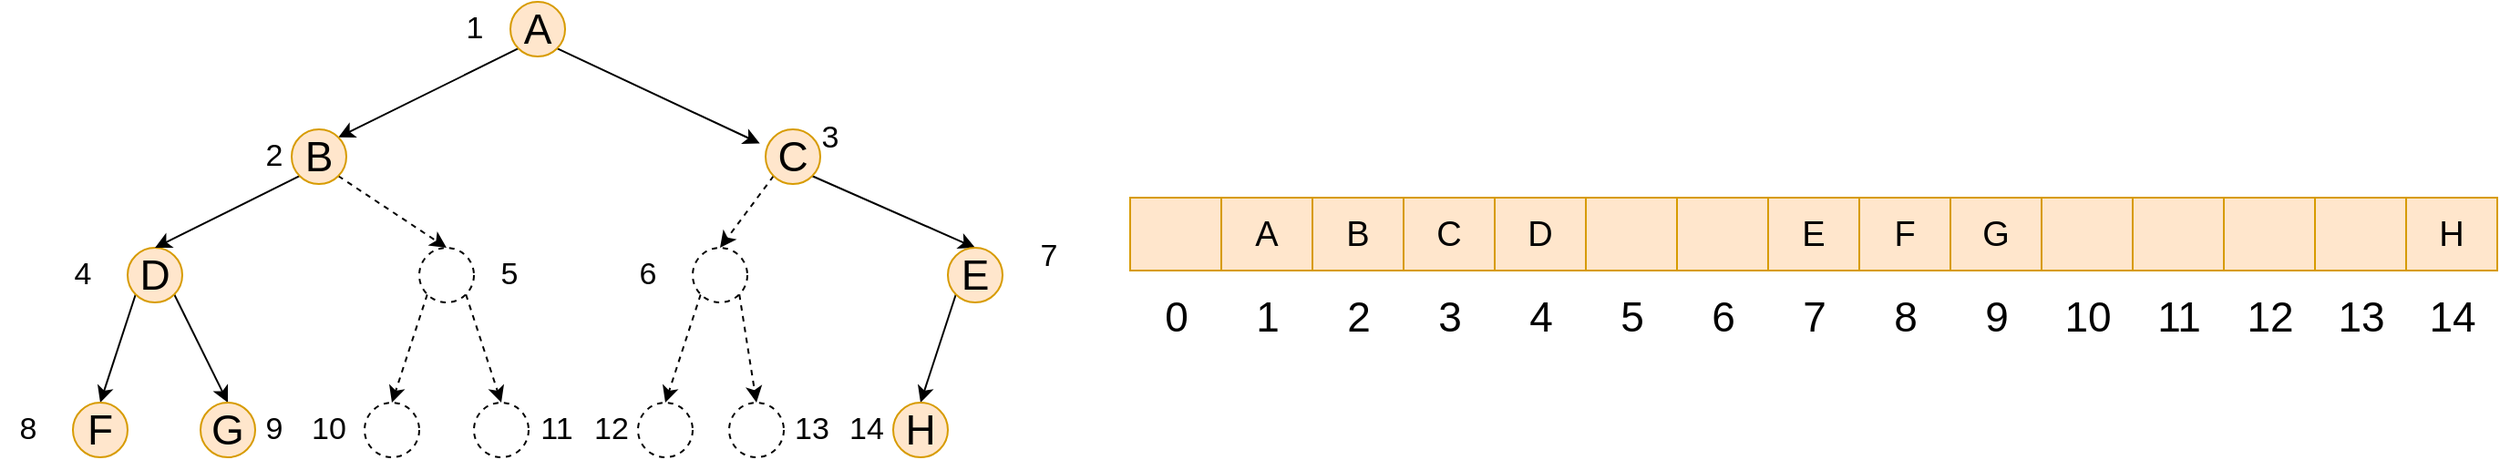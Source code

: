 <mxfile version="17.4.2" type="device"><diagram id="JiWg95TaP6Kj3FlvNEu5" name="Page-1"><mxGraphModel dx="636" dy="372" grid="1" gridSize="10" guides="1" tooltips="1" connect="1" arrows="1" fold="1" page="1" pageScale="1" pageWidth="827" pageHeight="1169" math="0" shadow="0"><root><mxCell id="0"/><mxCell id="1" parent="0"/><mxCell id="UXtU7W02cpKEyXjANGRm-1" style="rounded=0;orthogonalLoop=1;jettySize=auto;html=1;exitX=0;exitY=1;exitDx=0;exitDy=0;entryX=1;entryY=0;entryDx=0;entryDy=0;" edge="1" parent="1" source="UXtU7W02cpKEyXjANGRm-3" target="UXtU7W02cpKEyXjANGRm-9"><mxGeometry relative="1" as="geometry"><mxPoint x="390" y="880" as="targetPoint"/></mxGeometry></mxCell><mxCell id="UXtU7W02cpKEyXjANGRm-2" style="edgeStyle=none;rounded=0;orthogonalLoop=1;jettySize=auto;html=1;exitX=1;exitY=1;exitDx=0;exitDy=0;entryX=-0.105;entryY=0.257;entryDx=0;entryDy=0;entryPerimeter=0;" edge="1" parent="1" source="UXtU7W02cpKEyXjANGRm-3" target="UXtU7W02cpKEyXjANGRm-12"><mxGeometry relative="1" as="geometry"/></mxCell><mxCell id="UXtU7W02cpKEyXjANGRm-3" value="A" style="ellipse;whiteSpace=wrap;html=1;aspect=fixed;fontSize=23;fontStyle=0;fillColor=#ffe6cc;strokeColor=#d79b00;" vertex="1" parent="1"><mxGeometry x="400" y="810" width="30" height="30" as="geometry"/></mxCell><mxCell id="UXtU7W02cpKEyXjANGRm-4" style="edgeStyle=none;rounded=0;orthogonalLoop=1;jettySize=auto;html=1;exitX=0;exitY=1;exitDx=0;exitDy=0;entryX=0.5;entryY=0;entryDx=0;entryDy=0;fontSize=23;" edge="1" parent="1" source="UXtU7W02cpKEyXjANGRm-5" target="UXtU7W02cpKEyXjANGRm-15"><mxGeometry relative="1" as="geometry"/></mxCell><mxCell id="UXtU7W02cpKEyXjANGRm-44" style="edgeStyle=none;rounded=0;orthogonalLoop=1;jettySize=auto;html=1;exitX=1;exitY=1;exitDx=0;exitDy=0;entryX=0.5;entryY=0;entryDx=0;entryDy=0;" edge="1" parent="1" source="UXtU7W02cpKEyXjANGRm-5" target="UXtU7W02cpKEyXjANGRm-42"><mxGeometry relative="1" as="geometry"/></mxCell><mxCell id="UXtU7W02cpKEyXjANGRm-5" value="D" style="ellipse;whiteSpace=wrap;html=1;aspect=fixed;fontSize=23;fontStyle=0;fillColor=#ffe6cc;strokeColor=#d79b00;" vertex="1" parent="1"><mxGeometry x="190" y="945" width="30" height="30" as="geometry"/></mxCell><mxCell id="UXtU7W02cpKEyXjANGRm-7" style="edgeStyle=none;rounded=0;orthogonalLoop=1;jettySize=auto;html=1;exitX=0;exitY=1;exitDx=0;exitDy=0;entryX=0.5;entryY=0;entryDx=0;entryDy=0;" edge="1" parent="1" source="UXtU7W02cpKEyXjANGRm-9" target="UXtU7W02cpKEyXjANGRm-5"><mxGeometry relative="1" as="geometry"/></mxCell><mxCell id="UXtU7W02cpKEyXjANGRm-69" style="edgeStyle=none;rounded=0;orthogonalLoop=1;jettySize=auto;html=1;exitX=1;exitY=1;exitDx=0;exitDy=0;entryX=0.5;entryY=0;entryDx=0;entryDy=0;dashed=1;" edge="1" parent="1" source="UXtU7W02cpKEyXjANGRm-9" target="UXtU7W02cpKEyXjANGRm-57"><mxGeometry relative="1" as="geometry"/></mxCell><mxCell id="UXtU7W02cpKEyXjANGRm-9" value="B" style="ellipse;whiteSpace=wrap;html=1;aspect=fixed;fontSize=23;fontStyle=0;fillColor=#ffe6cc;strokeColor=#d79b00;" vertex="1" parent="1"><mxGeometry x="280" y="880" width="30" height="30" as="geometry"/></mxCell><mxCell id="UXtU7W02cpKEyXjANGRm-11" style="edgeStyle=none;rounded=0;orthogonalLoop=1;jettySize=auto;html=1;exitX=1;exitY=1;exitDx=0;exitDy=0;entryX=0.5;entryY=0;entryDx=0;entryDy=0;fontSize=23;" edge="1" parent="1" source="UXtU7W02cpKEyXjANGRm-12" target="UXtU7W02cpKEyXjANGRm-14"><mxGeometry relative="1" as="geometry"/></mxCell><mxCell id="UXtU7W02cpKEyXjANGRm-68" style="edgeStyle=none;rounded=0;orthogonalLoop=1;jettySize=auto;html=1;exitX=0;exitY=1;exitDx=0;exitDy=0;entryX=0.5;entryY=0;entryDx=0;entryDy=0;dashed=1;" edge="1" parent="1" source="UXtU7W02cpKEyXjANGRm-12" target="UXtU7W02cpKEyXjANGRm-61"><mxGeometry relative="1" as="geometry"/></mxCell><mxCell id="UXtU7W02cpKEyXjANGRm-12" value="C" style="ellipse;whiteSpace=wrap;html=1;aspect=fixed;fontSize=23;fontStyle=0;fillColor=#ffe6cc;strokeColor=#d79b00;" vertex="1" parent="1"><mxGeometry x="540" y="880" width="30" height="30" as="geometry"/></mxCell><mxCell id="UXtU7W02cpKEyXjANGRm-46" style="edgeStyle=none;rounded=0;orthogonalLoop=1;jettySize=auto;html=1;exitX=0;exitY=1;exitDx=0;exitDy=0;entryX=0.5;entryY=0;entryDx=0;entryDy=0;" edge="1" parent="1" source="UXtU7W02cpKEyXjANGRm-14" target="UXtU7W02cpKEyXjANGRm-45"><mxGeometry relative="1" as="geometry"/></mxCell><mxCell id="UXtU7W02cpKEyXjANGRm-14" value="E" style="ellipse;whiteSpace=wrap;html=1;aspect=fixed;fontSize=23;fontStyle=0;fillColor=#ffe6cc;strokeColor=#d79b00;" vertex="1" parent="1"><mxGeometry x="640" y="945" width="30" height="30" as="geometry"/></mxCell><mxCell id="UXtU7W02cpKEyXjANGRm-15" value="F" style="ellipse;whiteSpace=wrap;html=1;aspect=fixed;fontSize=23;fontStyle=0;fillColor=#ffe6cc;strokeColor=#d79b00;" vertex="1" parent="1"><mxGeometry x="160" y="1030" width="30" height="30" as="geometry"/></mxCell><mxCell id="UXtU7W02cpKEyXjANGRm-16" value="" style="rounded=0;whiteSpace=wrap;html=1;fontSize=19;fontStyle=0;fillColor=#ffe6cc;strokeColor=#d79b00;" vertex="1" parent="1"><mxGeometry x="740" y="917.5" width="50" height="40" as="geometry"/></mxCell><mxCell id="UXtU7W02cpKEyXjANGRm-17" value="0" style="text;html=1;resizable=0;autosize=1;align=center;verticalAlign=middle;points=[];fillColor=none;strokeColor=none;rounded=0;fontSize=23;" vertex="1" parent="1"><mxGeometry x="750" y="967.5" width="30" height="30" as="geometry"/></mxCell><mxCell id="UXtU7W02cpKEyXjANGRm-18" value="A" style="rounded=0;whiteSpace=wrap;html=1;fontSize=19;fontStyle=0;fillColor=#ffe6cc;strokeColor=#d79b00;" vertex="1" parent="1"><mxGeometry x="790" y="917.5" width="50" height="40" as="geometry"/></mxCell><mxCell id="UXtU7W02cpKEyXjANGRm-19" value="B" style="rounded=0;whiteSpace=wrap;html=1;fontSize=19;fontStyle=0;fillColor=#ffe6cc;strokeColor=#d79b00;" vertex="1" parent="1"><mxGeometry x="840" y="917.5" width="50" height="40" as="geometry"/></mxCell><mxCell id="UXtU7W02cpKEyXjANGRm-20" value="C" style="rounded=0;whiteSpace=wrap;html=1;fontSize=19;fontStyle=0;fillColor=#ffe6cc;strokeColor=#d79b00;" vertex="1" parent="1"><mxGeometry x="890" y="917.5" width="50" height="40" as="geometry"/></mxCell><mxCell id="UXtU7W02cpKEyXjANGRm-21" value="D" style="rounded=0;whiteSpace=wrap;html=1;fontSize=19;fontStyle=0;fillColor=#ffe6cc;strokeColor=#d79b00;" vertex="1" parent="1"><mxGeometry x="940" y="917.5" width="50" height="40" as="geometry"/></mxCell><mxCell id="UXtU7W02cpKEyXjANGRm-22" value="" style="rounded=0;whiteSpace=wrap;html=1;fontSize=19;fontStyle=0;fillColor=#ffe6cc;strokeColor=#d79b00;" vertex="1" parent="1"><mxGeometry x="990" y="917.5" width="50" height="40" as="geometry"/></mxCell><mxCell id="UXtU7W02cpKEyXjANGRm-23" value="" style="rounded=0;whiteSpace=wrap;html=1;fontSize=19;fontStyle=0;fillColor=#ffe6cc;strokeColor=#d79b00;" vertex="1" parent="1"><mxGeometry x="1040" y="917.5" width="50" height="40" as="geometry"/></mxCell><mxCell id="UXtU7W02cpKEyXjANGRm-24" value="E" style="rounded=0;whiteSpace=wrap;html=1;fontSize=19;fontStyle=0;fillColor=#ffe6cc;strokeColor=#d79b00;" vertex="1" parent="1"><mxGeometry x="1090" y="917.5" width="50" height="40" as="geometry"/></mxCell><mxCell id="UXtU7W02cpKEyXjANGRm-25" value="1" style="text;html=1;resizable=0;autosize=1;align=center;verticalAlign=middle;points=[];fillColor=none;strokeColor=none;rounded=0;fontSize=23;" vertex="1" parent="1"><mxGeometry x="800" y="967.5" width="30" height="30" as="geometry"/></mxCell><mxCell id="UXtU7W02cpKEyXjANGRm-26" value="2" style="text;html=1;resizable=0;autosize=1;align=center;verticalAlign=middle;points=[];fillColor=none;strokeColor=none;rounded=0;fontSize=23;" vertex="1" parent="1"><mxGeometry x="850" y="967.5" width="30" height="30" as="geometry"/></mxCell><mxCell id="UXtU7W02cpKEyXjANGRm-27" value="3" style="text;html=1;resizable=0;autosize=1;align=center;verticalAlign=middle;points=[];fillColor=none;strokeColor=none;rounded=0;fontSize=23;" vertex="1" parent="1"><mxGeometry x="900" y="967.5" width="30" height="30" as="geometry"/></mxCell><mxCell id="UXtU7W02cpKEyXjANGRm-28" value="4" style="text;html=1;resizable=0;autosize=1;align=center;verticalAlign=middle;points=[];fillColor=none;strokeColor=none;rounded=0;fontSize=23;" vertex="1" parent="1"><mxGeometry x="950" y="967.5" width="30" height="30" as="geometry"/></mxCell><mxCell id="UXtU7W02cpKEyXjANGRm-29" value="5" style="text;html=1;resizable=0;autosize=1;align=center;verticalAlign=middle;points=[];fillColor=none;strokeColor=none;rounded=0;fontSize=23;" vertex="1" parent="1"><mxGeometry x="1000" y="967.5" width="30" height="30" as="geometry"/></mxCell><mxCell id="UXtU7W02cpKEyXjANGRm-30" value="6" style="text;html=1;resizable=0;autosize=1;align=center;verticalAlign=middle;points=[];fillColor=none;strokeColor=none;rounded=0;fontSize=23;" vertex="1" parent="1"><mxGeometry x="1050" y="967.5" width="30" height="30" as="geometry"/></mxCell><mxCell id="UXtU7W02cpKEyXjANGRm-31" value="7" style="text;html=1;resizable=0;autosize=1;align=center;verticalAlign=middle;points=[];fillColor=none;strokeColor=none;rounded=0;fontSize=23;" vertex="1" parent="1"><mxGeometry x="1100" y="967.5" width="30" height="30" as="geometry"/></mxCell><mxCell id="UXtU7W02cpKEyXjANGRm-32" value="1" style="text;html=1;align=center;verticalAlign=middle;resizable=0;points=[];autosize=1;strokeColor=none;fillColor=none;fontSize=17;fontStyle=0" vertex="1" parent="1"><mxGeometry x="365" y="810" width="30" height="30" as="geometry"/></mxCell><mxCell id="UXtU7W02cpKEyXjANGRm-33" value="F" style="rounded=0;whiteSpace=wrap;html=1;fontSize=19;fontStyle=0;fillColor=#ffe6cc;strokeColor=#d79b00;" vertex="1" parent="1"><mxGeometry x="1140" y="917.5" width="50" height="40" as="geometry"/></mxCell><mxCell id="UXtU7W02cpKEyXjANGRm-34" value="8" style="text;html=1;resizable=0;autosize=1;align=center;verticalAlign=middle;points=[];fillColor=none;strokeColor=none;rounded=0;fontSize=23;" vertex="1" parent="1"><mxGeometry x="1150" y="967.5" width="30" height="30" as="geometry"/></mxCell><mxCell id="UXtU7W02cpKEyXjANGRm-36" value="4" style="text;html=1;align=center;verticalAlign=middle;resizable=0;points=[];autosize=1;strokeColor=none;fillColor=none;fontSize=17;fontStyle=0" vertex="1" parent="1"><mxGeometry x="150" y="945" width="30" height="30" as="geometry"/></mxCell><mxCell id="UXtU7W02cpKEyXjANGRm-37" value="2" style="text;html=1;align=center;verticalAlign=middle;resizable=0;points=[];autosize=1;strokeColor=none;fillColor=none;fontSize=17;fontStyle=0" vertex="1" parent="1"><mxGeometry x="255" y="880" width="30" height="30" as="geometry"/></mxCell><mxCell id="UXtU7W02cpKEyXjANGRm-38" value="3" style="text;html=1;align=center;verticalAlign=middle;resizable=0;points=[];autosize=1;strokeColor=none;fillColor=none;fontSize=17;fontStyle=0" vertex="1" parent="1"><mxGeometry x="560" y="870" width="30" height="30" as="geometry"/></mxCell><mxCell id="UXtU7W02cpKEyXjANGRm-40" value="7" style="text;html=1;align=center;verticalAlign=middle;resizable=0;points=[];autosize=1;strokeColor=none;fillColor=none;fontSize=17;fontStyle=0" vertex="1" parent="1"><mxGeometry x="680" y="935" width="30" height="30" as="geometry"/></mxCell><mxCell id="UXtU7W02cpKEyXjANGRm-41" value="8" style="text;html=1;align=center;verticalAlign=middle;resizable=0;points=[];autosize=1;strokeColor=none;fillColor=none;fontSize=17;fontStyle=0" vertex="1" parent="1"><mxGeometry x="120" y="1030" width="30" height="30" as="geometry"/></mxCell><mxCell id="UXtU7W02cpKEyXjANGRm-42" value="G" style="ellipse;whiteSpace=wrap;html=1;aspect=fixed;fontSize=23;fontStyle=0;fillColor=#ffe6cc;strokeColor=#d79b00;" vertex="1" parent="1"><mxGeometry x="230" y="1030" width="30" height="30" as="geometry"/></mxCell><mxCell id="UXtU7W02cpKEyXjANGRm-45" value="H" style="ellipse;whiteSpace=wrap;html=1;aspect=fixed;fontSize=23;fontStyle=0;fillColor=#ffe6cc;strokeColor=#d79b00;" vertex="1" parent="1"><mxGeometry x="610" y="1030" width="30" height="30" as="geometry"/></mxCell><mxCell id="UXtU7W02cpKEyXjANGRm-50" value="5" style="text;html=1;align=center;verticalAlign=middle;resizable=0;points=[];autosize=1;strokeColor=none;fillColor=none;fontSize=17;fontStyle=0" vertex="1" parent="1"><mxGeometry x="384" y="945" width="30" height="30" as="geometry"/></mxCell><mxCell id="UXtU7W02cpKEyXjANGRm-52" value="9" style="text;html=1;align=center;verticalAlign=middle;resizable=0;points=[];autosize=1;strokeColor=none;fillColor=none;fontSize=17;fontStyle=0" vertex="1" parent="1"><mxGeometry x="255" y="1030" width="30" height="30" as="geometry"/></mxCell><mxCell id="UXtU7W02cpKEyXjANGRm-53" value="11" style="text;html=1;align=center;verticalAlign=middle;resizable=0;points=[];autosize=1;strokeColor=none;fillColor=none;fontSize=17;fontStyle=0" vertex="1" parent="1"><mxGeometry x="410" y="1030" width="30" height="30" as="geometry"/></mxCell><mxCell id="UXtU7W02cpKEyXjANGRm-54" value="12" style="text;html=1;align=center;verticalAlign=middle;resizable=0;points=[];autosize=1;strokeColor=none;fillColor=none;fontSize=17;fontStyle=0" vertex="1" parent="1"><mxGeometry x="440" y="1030" width="30" height="30" as="geometry"/></mxCell><mxCell id="UXtU7W02cpKEyXjANGRm-70" style="edgeStyle=none;rounded=0;orthogonalLoop=1;jettySize=auto;html=1;exitX=0;exitY=1;exitDx=0;exitDy=0;entryX=0.5;entryY=0;entryDx=0;entryDy=0;dashed=1;" edge="1" parent="1" source="UXtU7W02cpKEyXjANGRm-57" target="UXtU7W02cpKEyXjANGRm-59"><mxGeometry relative="1" as="geometry"/></mxCell><mxCell id="UXtU7W02cpKEyXjANGRm-71" style="edgeStyle=none;rounded=0;orthogonalLoop=1;jettySize=auto;html=1;exitX=1;exitY=1;exitDx=0;exitDy=0;entryX=0.5;entryY=0;entryDx=0;entryDy=0;dashed=1;" edge="1" parent="1" source="UXtU7W02cpKEyXjANGRm-57" target="UXtU7W02cpKEyXjANGRm-58"><mxGeometry relative="1" as="geometry"/></mxCell><mxCell id="UXtU7W02cpKEyXjANGRm-57" value="" style="ellipse;whiteSpace=wrap;html=1;aspect=fixed;fontSize=23;fontStyle=0;dashed=1;" vertex="1" parent="1"><mxGeometry x="350" y="945" width="30" height="30" as="geometry"/></mxCell><mxCell id="UXtU7W02cpKEyXjANGRm-58" value="" style="ellipse;whiteSpace=wrap;html=1;aspect=fixed;fontSize=23;fontStyle=0;dashed=1;" vertex="1" parent="1"><mxGeometry x="380" y="1030" width="30" height="30" as="geometry"/></mxCell><mxCell id="UXtU7W02cpKEyXjANGRm-59" value="" style="ellipse;whiteSpace=wrap;html=1;aspect=fixed;fontSize=23;fontStyle=0;dashed=1;" vertex="1" parent="1"><mxGeometry x="320" y="1030" width="30" height="30" as="geometry"/></mxCell><mxCell id="UXtU7W02cpKEyXjANGRm-72" style="edgeStyle=none;rounded=0;orthogonalLoop=1;jettySize=auto;html=1;exitX=0;exitY=1;exitDx=0;exitDy=0;entryX=0.5;entryY=0;entryDx=0;entryDy=0;dashed=1;" edge="1" parent="1" source="UXtU7W02cpKEyXjANGRm-61" target="UXtU7W02cpKEyXjANGRm-65"><mxGeometry relative="1" as="geometry"/></mxCell><mxCell id="UXtU7W02cpKEyXjANGRm-73" style="edgeStyle=none;rounded=0;orthogonalLoop=1;jettySize=auto;html=1;exitX=1;exitY=1;exitDx=0;exitDy=0;entryX=0.5;entryY=0;entryDx=0;entryDy=0;dashed=1;" edge="1" parent="1" source="UXtU7W02cpKEyXjANGRm-61" target="UXtU7W02cpKEyXjANGRm-64"><mxGeometry relative="1" as="geometry"/></mxCell><mxCell id="UXtU7W02cpKEyXjANGRm-61" value="" style="ellipse;whiteSpace=wrap;html=1;aspect=fixed;fontSize=23;fontStyle=0;dashed=1;" vertex="1" parent="1"><mxGeometry x="500" y="945" width="30" height="30" as="geometry"/></mxCell><mxCell id="UXtU7W02cpKEyXjANGRm-64" value="" style="ellipse;whiteSpace=wrap;html=1;aspect=fixed;fontSize=23;fontStyle=0;dashed=1;" vertex="1" parent="1"><mxGeometry x="520" y="1030" width="30" height="30" as="geometry"/></mxCell><mxCell id="UXtU7W02cpKEyXjANGRm-65" value="" style="ellipse;whiteSpace=wrap;html=1;aspect=fixed;fontSize=23;fontStyle=0;dashed=1;" vertex="1" parent="1"><mxGeometry x="470" y="1030" width="30" height="30" as="geometry"/></mxCell><mxCell id="UXtU7W02cpKEyXjANGRm-75" value="6" style="text;html=1;align=center;verticalAlign=middle;resizable=0;points=[];autosize=1;strokeColor=none;fillColor=none;fontSize=17;fontStyle=0" vertex="1" parent="1"><mxGeometry x="460" y="945" width="30" height="30" as="geometry"/></mxCell><mxCell id="UXtU7W02cpKEyXjANGRm-76" value="10" style="text;html=1;align=center;verticalAlign=middle;resizable=0;points=[];autosize=1;strokeColor=none;fillColor=none;fontSize=17;fontStyle=0" vertex="1" parent="1"><mxGeometry x="285" y="1030" width="30" height="30" as="geometry"/></mxCell><mxCell id="UXtU7W02cpKEyXjANGRm-77" value="13" style="text;html=1;align=center;verticalAlign=middle;resizable=0;points=[];autosize=1;strokeColor=none;fillColor=none;fontSize=17;fontStyle=0" vertex="1" parent="1"><mxGeometry x="550" y="1030" width="30" height="30" as="geometry"/></mxCell><mxCell id="UXtU7W02cpKEyXjANGRm-78" value="14" style="text;html=1;align=center;verticalAlign=middle;resizable=0;points=[];autosize=1;strokeColor=none;fillColor=none;fontSize=17;fontStyle=0" vertex="1" parent="1"><mxGeometry x="580" y="1030" width="30" height="30" as="geometry"/></mxCell><mxCell id="UXtU7W02cpKEyXjANGRm-80" value="G" style="rounded=0;whiteSpace=wrap;html=1;fontSize=19;fontStyle=0;fillColor=#ffe6cc;strokeColor=#d79b00;" vertex="1" parent="1"><mxGeometry x="1190" y="917.5" width="50" height="40" as="geometry"/></mxCell><mxCell id="UXtU7W02cpKEyXjANGRm-81" value="" style="rounded=0;whiteSpace=wrap;html=1;fontSize=19;fontStyle=0;fillColor=#ffe6cc;strokeColor=#d79b00;" vertex="1" parent="1"><mxGeometry x="1340" y="917.5" width="50" height="40" as="geometry"/></mxCell><mxCell id="UXtU7W02cpKEyXjANGRm-82" value="" style="rounded=0;whiteSpace=wrap;html=1;fontSize=19;fontStyle=0;fillColor=#ffe6cc;strokeColor=#d79b00;" vertex="1" parent="1"><mxGeometry x="1240" y="917.5" width="50" height="40" as="geometry"/></mxCell><mxCell id="UXtU7W02cpKEyXjANGRm-83" value="" style="rounded=0;whiteSpace=wrap;html=1;fontSize=19;fontStyle=0;fillColor=#ffe6cc;strokeColor=#d79b00;" vertex="1" parent="1"><mxGeometry x="1290" y="917.5" width="50" height="40" as="geometry"/></mxCell><mxCell id="UXtU7W02cpKEyXjANGRm-85" value="14" style="text;html=1;resizable=0;autosize=1;align=center;verticalAlign=middle;points=[];fillColor=none;strokeColor=none;rounded=0;fontSize=23;" vertex="1" parent="1"><mxGeometry x="1445" y="967.5" width="40" height="30" as="geometry"/></mxCell><mxCell id="UXtU7W02cpKEyXjANGRm-86" value="13" style="text;html=1;resizable=0;autosize=1;align=center;verticalAlign=middle;points=[];fillColor=none;strokeColor=none;rounded=0;fontSize=23;" vertex="1" parent="1"><mxGeometry x="1395" y="967.5" width="40" height="30" as="geometry"/></mxCell><mxCell id="UXtU7W02cpKEyXjANGRm-87" value="9" style="text;html=1;resizable=0;autosize=1;align=center;verticalAlign=middle;points=[];fillColor=none;strokeColor=none;rounded=0;fontSize=23;" vertex="1" parent="1"><mxGeometry x="1200" y="967.5" width="30" height="30" as="geometry"/></mxCell><mxCell id="UXtU7W02cpKEyXjANGRm-88" value="10" style="text;html=1;resizable=0;autosize=1;align=center;verticalAlign=middle;points=[];fillColor=none;strokeColor=none;rounded=0;fontSize=23;" vertex="1" parent="1"><mxGeometry x="1245" y="967.5" width="40" height="30" as="geometry"/></mxCell><mxCell id="UXtU7W02cpKEyXjANGRm-89" value="11" style="text;html=1;resizable=0;autosize=1;align=center;verticalAlign=middle;points=[];fillColor=none;strokeColor=none;rounded=0;fontSize=23;" vertex="1" parent="1"><mxGeometry x="1295" y="967.5" width="40" height="30" as="geometry"/></mxCell><mxCell id="UXtU7W02cpKEyXjANGRm-90" value="12" style="text;html=1;resizable=0;autosize=1;align=center;verticalAlign=middle;points=[];fillColor=none;strokeColor=none;rounded=0;fontSize=23;" vertex="1" parent="1"><mxGeometry x="1345" y="967.5" width="40" height="30" as="geometry"/></mxCell><mxCell id="UXtU7W02cpKEyXjANGRm-91" value="" style="rounded=0;whiteSpace=wrap;html=1;fontSize=19;fontStyle=0;fillColor=#ffe6cc;strokeColor=#d79b00;" vertex="1" parent="1"><mxGeometry x="1390" y="917.5" width="50" height="40" as="geometry"/></mxCell><mxCell id="UXtU7W02cpKEyXjANGRm-92" value="H" style="rounded=0;whiteSpace=wrap;html=1;fontSize=19;fontStyle=0;fillColor=#ffe6cc;strokeColor=#d79b00;" vertex="1" parent="1"><mxGeometry x="1440" y="917.5" width="50" height="40" as="geometry"/></mxCell></root></mxGraphModel></diagram></mxfile>